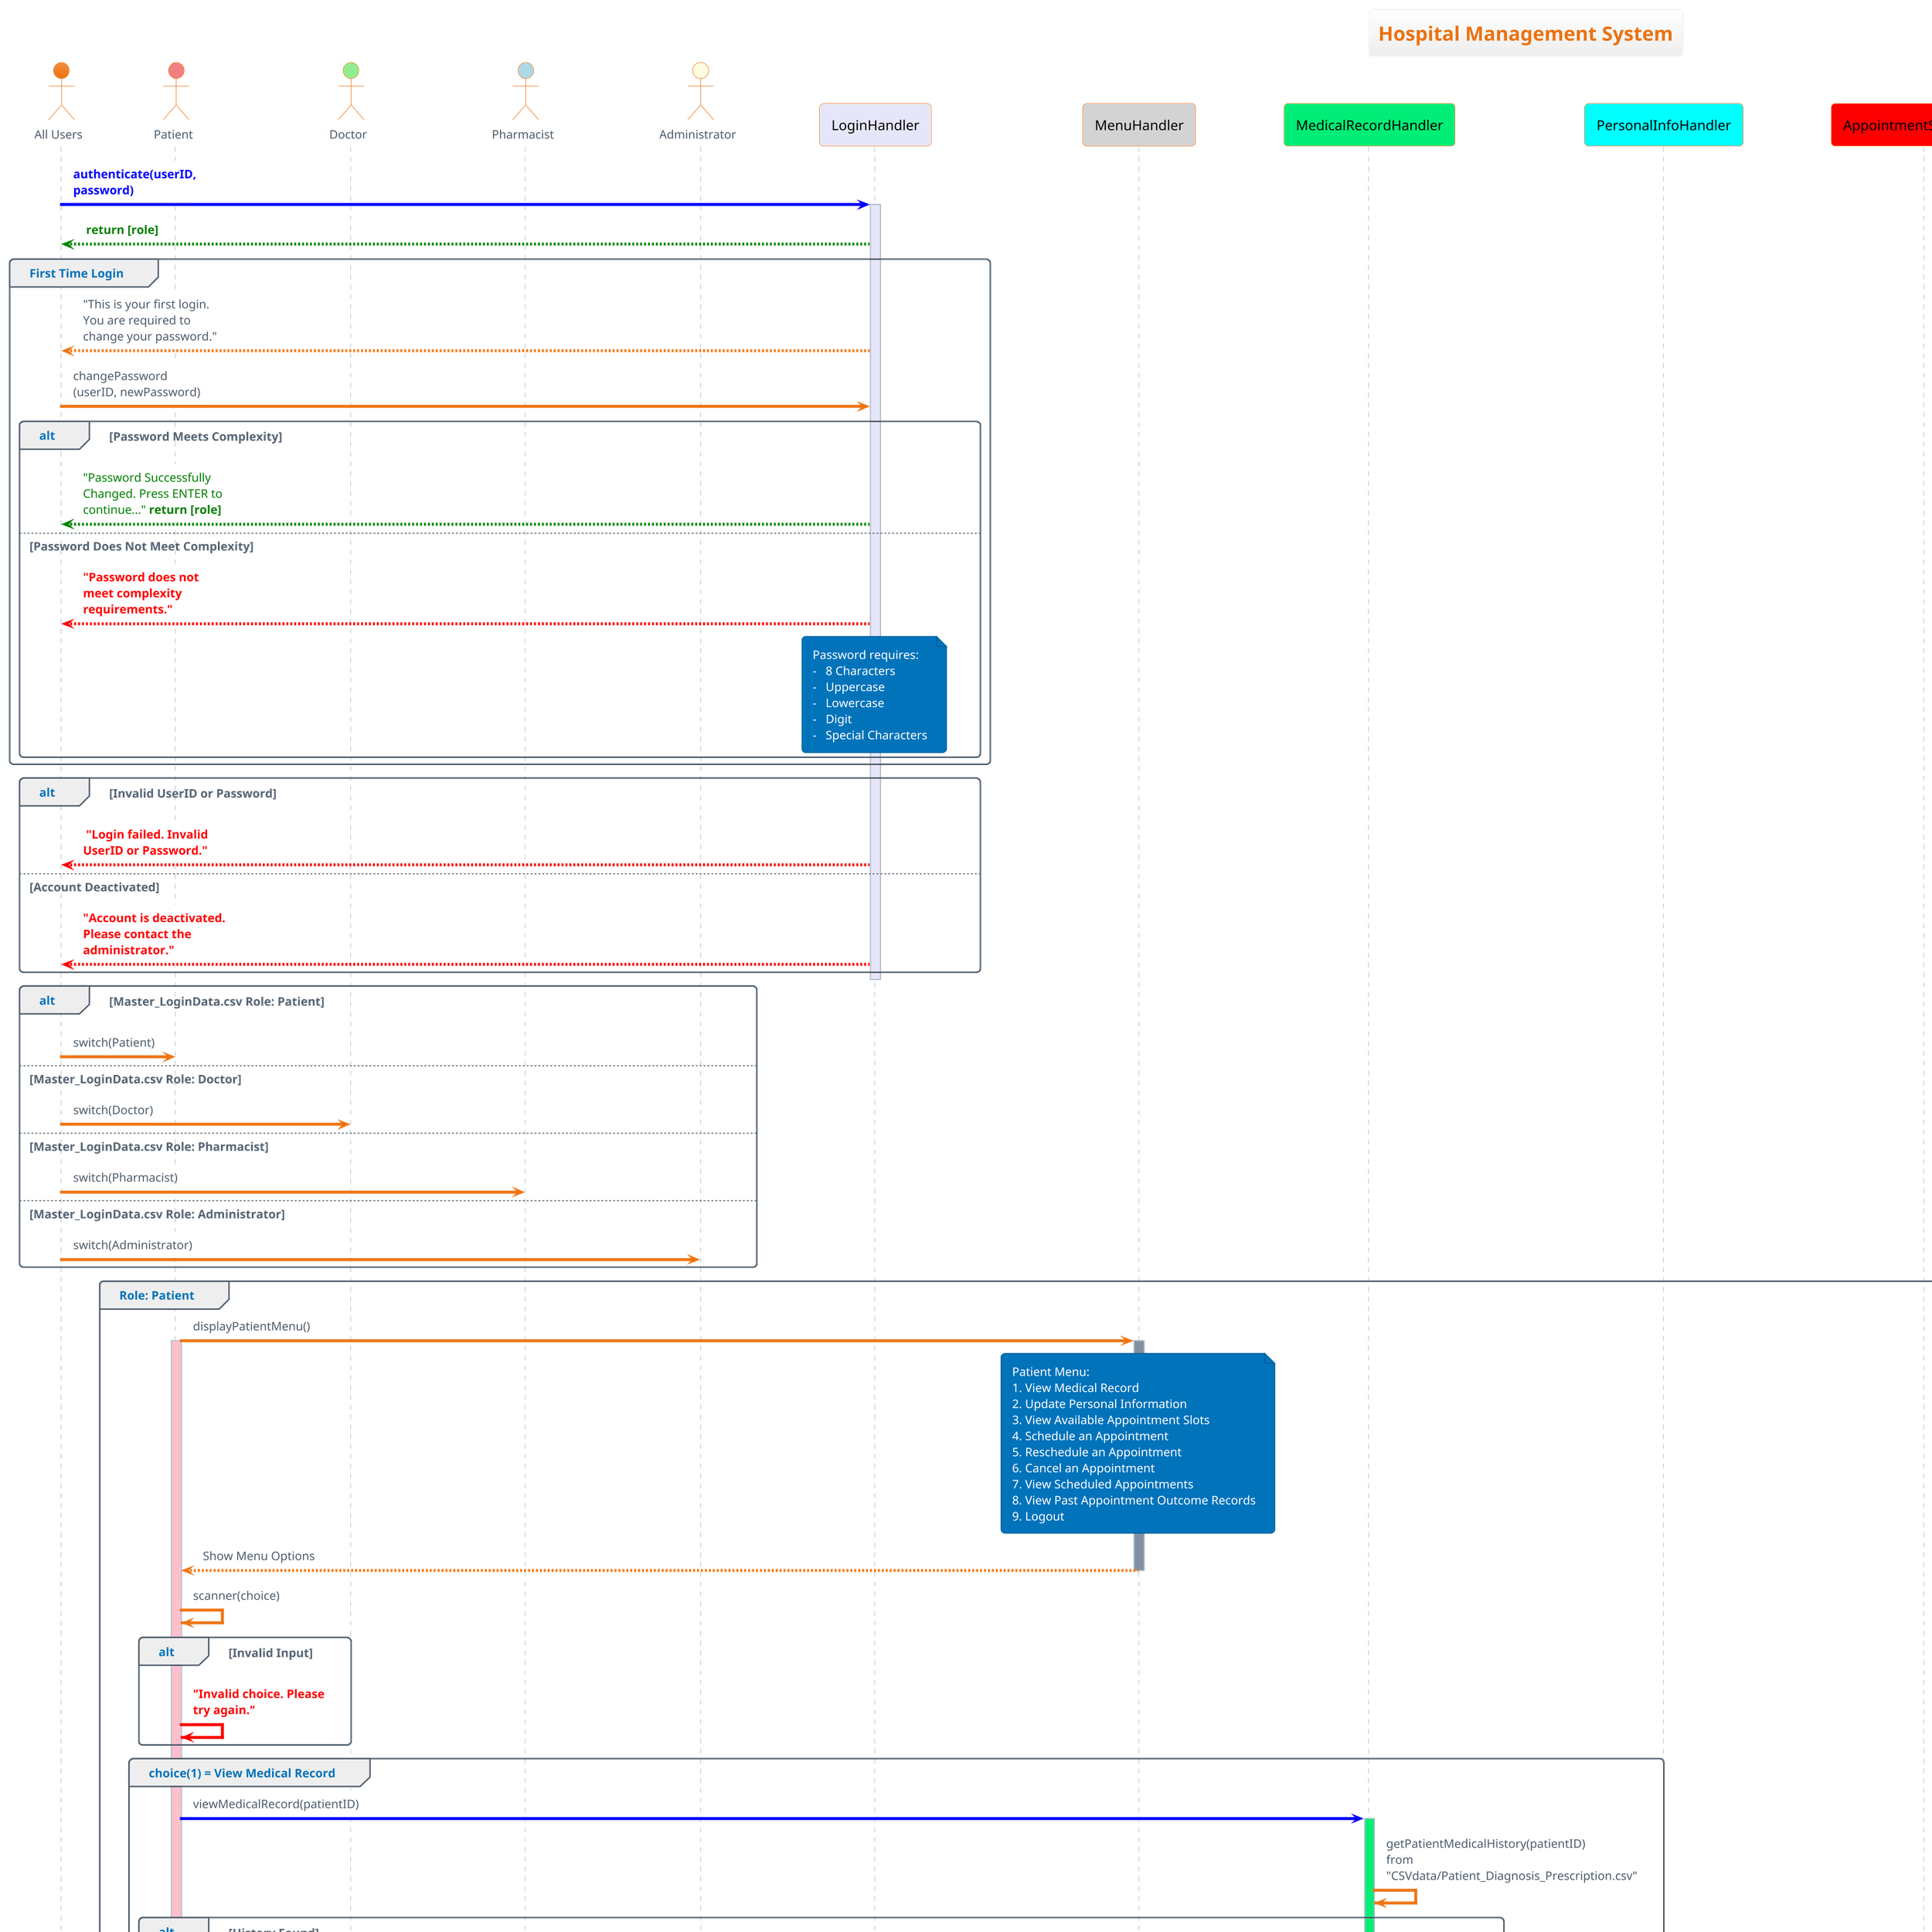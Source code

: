 @startuml
title Hospital Management System

scale 2

skinparam maxMessageSize 150
skinparam sequenceBoxPadding 10     

skinparam DefaultFontColor black
skinparam sequenceMessageBackgroundColor white
skinparam sequenceMessageFontColor black

skinparam SequenceArrowThickness 2

skinparam SequenceGroupBorderColor gray


' Set font properties for all alt/group text
skinparam sequenceGroupFontName Arial
skinparam sequenceGroupFontSize 14
skinparam sequenceGroupFontColor black
skinparam sequenceGroupBackgroundColor white



!theme aws-orange

actor "All Users" as AllUsers



actor Patient #lightCoral
actor Doctor #LightGreen
actor Pharmacist #LightBlue
actor Administrator #LightYellow

skinparam ParticipantFontColor black
skinparam ParticipantFontSize 14
skinparam ParticipantFontName Arial Black

participant LoginHandler #lavender
participant MenuHandler #lightgray
participant MedicalRecordHandler #00ee77
participant PersonalInfoHandler #aqua
participant AppointmentSlotHandler #red
participant DoctorRecordHandler #yellow
participant HospitalStaffHandler #LightBlue
participant PrescriptionHandler #LightSeaGreen


AllUsers -[#blue]> LoginHandler :  <font color=blue><b>authenticate(userID, password)
activate LoginHandler #lavender
LoginHandler --[#green]-> AllUsers : <font color=green><b> return [role]
group First Time Login
    LoginHandler --> AllUsers :"This is your first login. You are required to change your password."
    AllUsers -> LoginHandler : changePassword\n(userID, newPassword)
    alt Password Meets Complexity
        LoginHandler -[#green]-> AllUsers : <font color=green>"Password Successfully Changed. Press ENTER to continue..."<font color=green><b> return [role]
    else Password Does Not Meet Complexity
        LoginHandler -[#red]-> AllUsers : <font color=red><b>"Password does not meet complexity requirements."
        note over LoginHandler
        Password requires:
        -   8 Characters
        -   Uppercase
        -   Lowercase
        -   Digit
        -   Special Characters
        end note
    end
end

alt Invalid UserID or Password
    LoginHandler ---[#red]-> AllUsers : <font color=red><b> "Login failed. Invalid UserID or Password."
else Account Deactivated
    LoginHandler --[#red]-> AllUsers : <font color=red><b>"Account is deactivated. Please contact the administrator."
end
deactivate LoginHandler

alt Master_LoginData.csv Role: Patient
    AllUsers -> Patient: switch(Patient)
else Master_LoginData.csv Role: Doctor
    AllUsers -> Doctor: switch(Doctor)
else Master_LoginData.csv Role: Pharmacist
    AllUsers -> Pharmacist: switch(Pharmacist)
else Master_LoginData.csv Role: Administrator
    AllUsers -> Administrator: switch(Administrator)
end

group Role: Patient
    Patient -> MenuHandler : displayPatientMenu()
    activate Patient #pink
    activate MenuHandler
    note over MenuHandler
        Patient Menu:
        1. View Medical Record
        2. Update Personal Information
        3. View Available Appointment Slots
        4. Schedule an Appointment
        5. Reschedule an Appointment
        6. Cancel an Appointment
        7. View Scheduled Appointments
        8. View Past Appointment Outcome Records
        9. Logout
    end note
    MenuHandler --> Patient : Show Menu Options
    deactivate MenuHandler
    Patient -> Patient : scanner(choice)
    alt Invalid Input
    Patient -[#red]> Patient :<font color=red><b>"Invalid choice. Please try again."
    end
    group choice(1) = View Medical Record
            Patient -[#blue]> MedicalRecordHandler : viewMedicalRecord(patientID)
            activate MedicalRecordHandler #00ee77
            MedicalRecordHandler -> MedicalRecordHandler: getPatientMedicalHistory(patientID) \nfrom "CSVdata/Patient_Diagnosis_Prescription.csv"
            alt History Found
                MedicalRecordHandler -[#green]-> Patient :  <font color=green><b> displayPatientDetails(patient), displayMedicalHistory(medicalHistory)
            else No History
                MedicalRecordHandler -[#red]-> Patient :  <font color=red><b> "No past diagnosis or treatments found."
            end
            deactivate MedicalRecordHandler
    end
    group choice(2) = Update Personal Information
        Patient -[#blue]> PersonalInfoHandler : updatePersonalInformation()
        activate PersonalInfoHandler #aqua
            PersonalInfoHandler --> MedicalRecordHandler : displayPatientDetails(patient)
            activate MedicalRecordHandler #00ee77
            MedicalRecordHandler -> PersonalInfoHandler : displayPatientDetails(patient)
            deactivate MedicalRecordHandler
            PersonalInfoHandler --> Patient: display Update Personal Information menu
            group Update Email Address
                Patient -> PersonalInfoHandler: updateEmailAddress(patient,scanner)
                PersonalInfoHandler --> Patient: "Enter new email address:"
                Patient -> PersonalInfoHandler: setEmailAddress(email)
                    alt Valid Email
                        PersonalInfoHandler -> PersonalInfoHandler: saveUpdatedPatientInfo(patient)
                        PersonalInfoHandler -[#green]-> Patient:<font color=green><b>"Email address updated successfully"
                    else Invalid Email
                        PersonalInfoHandler -[#red]-> Patient:<font color=red><b>"Invalid email format. Try again."
                                note over PersonalInfoHandler
                                Email Address must
                                be in format 
                                XXX@XXX.XXX
                                end note
                    end
            end
            group Update Phone number
                Patient -[#blue]> PersonalInfoHandler: updatePhoneNumber()
                PersonalInfoHandler --> Patient: "Enter new phone number:"
                Patient -> PersonalInfoHandler: setPhoneNumber(phone)
                    alt Valid Phone Number
                        PersonalInfoHandler -> PersonalInfoHandler: saveUpdatedPatientInfo(patient)
                        PersonalInfoHandler --[#green]-> Patient: <font color=green><b>"Phone number updated successfully"
                    else Invalid Phone Number
                        PersonalInfoHandler --[#red]-> Patient:<font color=red><b>"Invalid phone number format. Try again."
                        note over PersonalInfoHandler
                                Phone Number must have:
                                -   8 Digits
                                -   Start with "8" or "9"
                        end note
                    end
            end
            Group Update Password
                Patient -[#blue]> PersonalInfoHandler: updatePassword()
                PersonalInfoHandler --> Patient: "Enter new Password (must contain at least 8 characters, including uppercase, lowercase, digit, and special character): "
                Patient -> PersonalInfoHandler: scanner(newPassword)
                PersonalInfoHandler --> LoginHandler: isValidPassword(newPassword)
                deactivate PersonalInfoHandler
                activate LoginHandler #lavender
                    alt Password Meets Complexity
                        LoginHandler -> LoginHandler: Compare oldPassword with newPassword
                        alt Non-Reused Password
                            LoginHandler -> LoginHandler: changePassword(patient.getPatientID(), newPassword())
                            LoginHandler -[#green]-> Patient: <font color=green><b>"Password updated successfully."
                        else Reused Password
                            LoginHandler -[#red]-> Patient:<font color=red><b>"New password cannot be the same as the current password."
                        end
                    else Password Does Not Meet Complexity
                        LoginHandler -[#red]-> Patient:<font color=red><b>"Password must contain at least 1 uppercase letter, 1 lowercase letter, 1 digit, 1 special character, and be at least 8 characters long."
                    deactivate LoginHandler
                end
    end
            end
        Group choice(3) = View Available Appointment
        Patient -[#blue]> AppointmentSlotHandler : viewAvailableAppointmentSlots()
        activate AppointmentSlotHandler #red
        AppointmentSlotHandler --> Patient: "Please select the Doctor ID and Date (Format: DXXX DD/MM/YY): "
        Patient -> AppointmentSlotHandler: scanner(input)
            AppointmentSlotHandler -> AppointmentSlotHandler: get Selected Doctor Availabilities
            alt Time Slot Exists
                AppointmentSlotHandler -[#green]-> Patient: <font color=green><b>Display Doctor Available Time Slots
            else No Time Slot Exists
                AppointmentSlotHandler -[#red]-> Patient:<font color=red><b>"No time slots available for selected date"
            end
        alt Invalid Input
            AppointmentSlotHandler -[#red]-> Patient:<font color=red><b>"Invalid input format. Please use DXXX DD/MM/YY format."
        end      
        alt No Available Appointment Slots
            AppointmentSlotHandler -[#red]-> Patient:<font color=red><b>"No available appointment slots found."
        end
        deactivate AppointmentSlotHandler #red
        end
        
        group choice(4) = Schedule an Appointment
            Patient -[#blue]> AppointmentSlotHandler : scheduleAppointment()
            activate AppointmentSlotHandler #red
            alt No Available Appointment Slots
                AppointmentSlotHandler -[#red]-> Patient:<font color=red><b>"No available appointment slots found."
            end
            AppointmentSlotHandler --> Patient: "Please select the Doctor ID and Date (Format: DXXX DD/MM/YY): "
            Patient -> AppointmentSlotHandler: scanner(input)
            AppointmentSlotHandler -> AppointmentSlotHandler: doctorAvailabilities.get(selectedDoctorID)
            AppointmentSlotHandler --> Patient: Show Time Slots of Selected Doctor
            alt Invalid Input Format
                AppointmentSlotHandler -[#red]-> Patient:<font color=red><b>"Invalid input format. Please use DXXX DD/MM/YY format."
            end                
            alt No Time Slots
                AppointmentSlotHandler -[#red]-> Patient:<font color=red><b>"No time slots available for selected date"
            end
            Patient -> AppointmentSlotHandler: selectedSlot
            AppointmentSlotHandler -> AppointmentSlotHandler: saveAppointment\n(patient, selectedDoctorID, confirmedTimeSlot)
            AppointmentSlotHandler -> AppointmentSlotHandler: updateDoctorAvailability\n(selectedDoctorID, selectedDate, confirmedTimeSlot)
            AppointmentSlotHandler -[#green]-> Patient: <font color=green><b>"Appointment scheduled successfully"
            alt Invalid Selection
                AppointmentSlotHandler -[#red]-> Patient:<font color=red><b>"Invalid selection. Returning to the main menu..."
            end
            deactivate AppointmentSlotHandler #red
        end

        group choice(5) = Reschedule an Appointment
            Patient -[#blue]> AppointmentSlotHandler : rescheduleAppointment()
            activate AppointmentSlotHandler #red
            alt No Available Appointment Slots
                AppointmentSlotHandler -[#red]-> Patient:<font color=red><b>"No available appointment slots found."
            end
            AppointmentSlotHandler --> Patient: "Enter the Appointment ID you want to reschedule: "
            Patient -> AppointmentSlotHandler: scanner(selectedAppointment)
            alt Invalid Input
                AppointmentSlotHandler -[#red]-> Patient:<font color=red><b>"Invalid Appointment ID."
            end
            AppointmentSlotHandler -> AppointmentSlotHandler: doctorAvailabilities.get(selectedDoctorID)
            AppointmentSlotHandler --> Patient: "Select a time slot number to reschedule:"
            alt No Time Slots
                AppointmentSlotHandler -[#red]-> Patient:<font color=red><b>"No time slots available for selected date"
            end
            alt Invalid Input Format
                AppointmentSlotHandler -[#red]-> Patient:<font color=red><b>"Invalid input format. Please use DXXX DD/MM/YY format."
            end                
            Patient -> AppointmentSlotHandler: scanner(selectedAppointment)
            alt Invalid Selection
                AppointmentSlotHandler -[#red]-> Patient:<font color=red><b>"Invalid selection. Returning to the main menu..."
            end
            AppointmentSlotHandler -> AppointmentSlotHandler: updateAppointment\n(appointmentID...)
            AppointmentSlotHandler -> AppointmentSlotHandler: updateDoctorAvailability\n(oldDoctorIDs...)
            AppointmentSlotHandler -> AppointmentSlotHandler: updateDoctorAvailability\n(selectedDoctorID...)
            AppointmentSlotHandler -[#green]-> Patient: <font color=green><b>"Appointment scheduled successfully"
            deactivate AppointmentSlotHandler #red
        end
        
        group choice(6) = Cancel an Appointment
            Patient -[#blue]> AppointmentSlotHandler : cancelAppointment()
            activate AppointmentSlotHandler #red
            AppointmentSlotHandler --> Patient: "Enter the Appointment ID you want to cancel: "
            Patient -> AppointmentSlotHandler: scanner(selectedAppointment)
            alt Invalid Input
                AppointmentSlotHandler -[#red]-> Patient:<font color=red><b>"Invalid Appointment ID."
            end
            AppointmentSlotHandler -> AppointmentSlotHandler: updateAppointmentCancellation\n(appointmentID...)
            AppointmentSlotHandler -> AppointmentSlotHandler: updateDoctorAvailability\n(oldDoctorIDs...)
            AppointmentSlotHandler -[#green]-> Patient: <font color=green><b>"Appointment cancelled successfully"
            deactivate AppointmentSlotHandler #red
        end
    

        group choice(7) = View Scheduled Appointment
            Patient -[#blue]> AppointmentSlotHandler : viewAppointments()
            activate AppointmentSlotHandler #red
            alt Appointments Empty
                AppointmentSlotHandler -[#red]-> Patient:<font color=red><b> "No upcoming appointments found for patient: [patientUserName]"
            end
            AppointmentSlotHandler -[#green]-> Patient: <font color=green><b>Display Appointments
            deactivate AppointmentSlotHandler #red
        end
        group choice(8) = View Past Appointment Outcome
        Patient -[#blue]> AppointmentSlotHandler : viewAllAppointmentsAndOutcomes(Scanner, Patient)
        activate AppointmentSlotHandler #red
        AppointmentSlotHandler -[#green]-> Patient: <font color=green><b>displayAppointmentList(upcoming,cancelled,completed)
        deactivate AppointmentSlotHandler #red
        end

        group choice(9) = Logout
        Patient -[#blue]> LoginHandler : logout(userID, "Patient")
        activate LoginHandler #lavender
        LoginHandler --> Patient : "Logging Out..."
        deactivate LoginHandler
        end
        end
        Patient --> AllUsers: Logged Out
        deactivate Patient

        deactivate PersonalInfoHandler #aqua





Group Role: Doctor
    Doctor -> MenuHandler : displayDoctorMenu()
    activate Doctor #LightGreen
    activate MenuHandler
    note over MenuHandler
        Doctor Menu:
        1. View Patient Medical Records
        2. Update Patient Medical Records
        3. View Personal Schedule
        4. Set Availability for Appointments
        5. Accept or Decline Appointment Requests
        6. View Upcoming Appointments
        7. Record Appointment Outcome
        8. Logout
    end note
    MenuHandler --> Doctor : Show Menu Options
    deactivate MenuHandler
    Doctor -> Doctor : scanner(choice)
    alt Invalid Input
        Doctor -[#red]> Doctor :<font color=red><b>"Invalid choice. Please try again."
    end
    group choice(1) = View Patient Medical Record
        Doctor -[#blue]> DoctorRecordHandler : viewAllPatientsUnderCare(doctorID)
        activate DoctorRecordHandler #yellow
        DoctorRecordHandler --> MedicalRecordHandler: get patientIDs with doctorID
        activate MedicalRecordHandler #00ee77
        MedicalRecordHandler -> DoctorRecordHandler: patientsUnderCare()
        deactivate MedicalRecordHandler #00ee77
        alt patientsUnderCare Empty
            DoctorRecordHandler -[#red]> Doctor :<font color=red><b>"No patients found under the care of Doctor ID: [doctorID]"
        end
        DoctorRecordHandler -[#green]> Doctor :<font color=green><b>patientsUnderCare()
        deactivate DoctorRecordHandler #yellow
    end

    group choice(2) = Update Patient Medical Record
        Doctor -[#blue]> DoctorRecordHandler : updatePatientMedicalRecord(userID, Scanner)
        activate DoctorRecordHandler #yellow
        DoctorRecordHandler --> Doctor: "Please insert the Patient ID to update the medical information:"
        Doctor -> DoctorRecordHandler: scanner(patientID)
        alt Invalid PatientID
            DoctorRecordHandler -[#red]> Doctor :<font color=red><b>"Invalid Patient ID Format. Please use PXXXX where X is a digit."
        end
        DoctorRecordHandler --> MedicalRecordHandler: getPatientMedicalHistory(patientID)
        activate MedicalRecordHandler #00ee77
        MedicalRecordHandler -> Doctor: history
        alt Empty Medical Records
            MedicalRecordHandler -[#red]> Doctor :<font color=red><b>"No medical records found for Patient ID: [patientID]"
        end
        deactivate MedicalRecordHandler #00ee77
        DoctorRecordHandler --> Doctor: history, "Enter Appointment ID to update: "
        Doctor -> DoctorRecordHandler: scanner(appointmentID)
        alt Invalid appointmentID
            DoctorRecordHandler -[#red]> Doctor :<font color=red><b>"Invalid Appointment ID format. Please use APXXX where X is a digit.
        end
        DoctorRecordHandler --> MedicalRecordHandler: MedicalHistory record(appointmentID)
        activate MedicalRecordHandler #00ee77
        alt No Matching Appointment Found
            MedicalRecordHandler -[#red]> Doctor :<font color=red><b>"No matching appointment found."
        end
        MedicalRecordHandler -> DoctorRecordHandler: recordToUpdate
        deactivate MedicalRecordHandler #00ee77
        DoctorRecordHandler --> Doctor: "Choose an option"
        Doctor -> DoctorRecordHandler: scanner(option)

        alt Invalid Input
            Doctor -[#red]-> DoctorRecordHandler :<font color=red><b> "Invalid Input"
        end

        Group 1. Update Type of Service
            DoctorRecordHandler --> Doctor: "Available Type of Services:"
            Doctor -> DoctorRecordHandler: scanner(newService)
            alt Invalid Service Type
                    DoctorRecordHandler -[#red]-> Doctor :<font color=red><b>"Invalid Type of Service. Please choose from the available options.""
            end
            DoctorRecordHandler -> DoctorRecordHandler: updateMedicalRecordInCSV()
            DoctorRecordHandler -[#green]-> Doctor :<font color=green><b>"Medical record updated successfully"
        end
        Group 2. Update Diagnosis
            DoctorRecordHandler --> Doctor: "Enter new Diagnosis"
            Doctor -> DoctorRecordHandler: scanner(newDiagnosis)
            alt Invalid Diagnosis
                DoctorRecordHandler -[#red]-> Doctor :<font color=red><b>"Invalid input for Diagnosis. Only letters and spaces are allowed."
            end
            DoctorRecordHandler -> DoctorRecordHandler: updateMedicalRecordInCSV()
            DoctorRecordHandler -[#green]-> Doctor :<font color=green><b>"Medical record updated successfully"
        end
        Group 3. Update Treatment
            DoctorRecordHandler --> Doctor: "Enter new Treatment"
            Doctor -> DoctorRecordHandler: scanner(newTreatment)
            alt Invalid Treatment
                DoctorRecordHandler -[#red]-> Doctor :<font color=red><b>"Invalid input for Treatment. Only letters and spaces are allowed."
            end
            DoctorRecordHandler -> DoctorRecordHandler: updateMedicalRecordInCSV()
            DoctorRecordHandler -[#green]-> Doctor :<font color=green><b>"Medical record updated successfully"
        end
        Group 4. Update Case Notes
            DoctorRecordHandler --> Doctor: "Enter new Case Notes"
            Doctor -> DoctorRecordHandler: scanner(newCaseNotes)
            DoctorRecordHandler -> DoctorRecordHandler: updateMedicalRecordInCSV()
            DoctorRecordHandler -[#green]-> Doctor :<font color=green><b>"Medical record updated successfully"
        end
        deactivate DoctorRecordHandler
        end
    

    group choice(3) = View Personal Schedule
        Doctor -[#blue]> DoctorRecordHandler : viewDoctorAvailability(userID)
        activate DoctorRecordHandler #yellow
        alt availabilityMap Empty
            DoctorRecordHandler -[#red]-> Doctor :<font color=red><b>"No available time slots found for Doctor ID: [doctorID]"
        end
        DoctorRecordHandler -[#green]-> Doctor :<font color=green><b>"[doctorID] Availability"
        deactivate DoctorRecordHandler #yellow
    end

    group choice(4) = Set Availability for Appointments
        Doctor -[#blue]> DoctorRecordHandler : setDoctorAvailability(userID, Scanner)
        activate DoctorRecordHandler #yellow
        DoctorRecordHandler --> Doctor: "Enter the date of availability (dd/MM/yy): "
        Doctor -> DoctorRecordHandler: scanner(dateInput)
        alt Invalid dateInput
            DoctorRecordHandler -[#red]-> Doctor :<font color=red><b>"Invalid date format. Please use dd/MM/yy."
        end
        DoctorRecordHandler --> Doctor: "Enter the time range (e.g., 1100 - 1800): "
        Doctor -> DoctorRecordHandler: scanner(timeRangeInput)
        alt Invalid timeRangeInput
            DoctorRecordHandler -[#red]-> Doctor :<font color=red><b>"Invalid time range format. Please enter a valid range."
        end
        DoctorRecordHandler -[#green]-> Doctor:<font color=green><b>"Availability set successfully for [date]"
        deactivate DoctorRecordHandler #yellow
    end

    group choice(5) = Accept or Decline Appointment Requests
        Doctor -[#blue]> DoctorRecordHandler : approveOrDisapproveAppointments(userID, Scanner)
        activate DoctorRecordHandler #yellow
        alt pendingAppointments Empty
            DoctorRecordHandler -[#red]-> Doctor :<font color=red><b>"No pending appointments found for Doctor ID: [doctorID]"
        end
        DoctorRecordHandler --> Doctor: "Select Appointment ID to approve/decline"
        Doctor -> DoctorRecordHandler: scanner(selectedAppointmentID)
        alt Invalid appointmentID
            DoctorRecordHandler -[#red]-> Doctor :<font color=red><b>"Invalid Appointment ID selected."
        end
        DoctorRecordHandler --> Doctor: "Do you want to approve this appointment(y/n)"
        Doctor -> DoctorRecordHandler: decision
        alt Invalid Decision
            DoctorRecordHandler -[#red]-> Doctor :<font color=red><b>"Invalid decision. Please enter 'y' for approve or 'n' for decline."
        end
        group Approve Appointment
            DoctorRecordHandler -> DoctorRecordHandler: updateAppointmentStatus\n(selectedAppointmentID, confirmed)
            DoctorRecordHandler -[#green]-> Doctor:<font color=green><b> "Appointment confirmed successfully"
        end
        group Decline Appointment
            DoctorRecordHandler -> DoctorRecordHandler: updateAppointmentStatus\n(selectedAppointmentID, cancelled)
            DoctorRecordHandler -[#green]-> Doctor:<font color=green><b>"Appointment declined and slot made available again."
        end
        deactivate DoctorRecordHandler #yellow
    end

    group choice(6) = View Upcoming Appointments
        Doctor -[#blue]> AppointmentSlotHandler : viewUpcomingAppointments(userID)
        activate AppointmentSlotHandler #red
        alt Appointments Empty
            AppointmentSlotHandler -[#red]-> Doctor :<font color=red><b>"No upcoming appointments found for Patient: [patientID]"
        end
        AppointmentSlotHandler --> Doctor: appointment(patientID)
        deactivate AppointmentSlotHandler #red
    end

    group choice(7) = Record Appointment Outcome
        Doctor -[#blue]> AppointmentSlotHandler : recordAppointmentOutcome(userID, Scanner)
        activate AppointmentSlotHandler #red
        alt Appointments Empty
            AppointmentSlotHandler -[#red]-> Doctor :<font color=red><b>"No upcoming appointments found for Doctor ID: [doctorID]"
        end
        AppointmentSlotHandler --> Doctor: "Select an Appointment ID: "
        Doctor -> AppointmentSlotHandler: scanner(selectedAppointmentID)
        AppointmentSlotHandler --> Doctor: "Are you sure you want to edit this(Yes/No)"
        Doctor -> AppointmentSlotHandler: scanner(confirmation)
        alt confirmation = No
            AppointmentSlotHandler -[#green]-> Doctor:<font color=green><b>"Operation cancelled."
        else confirmation = Yes
            AppointmentSlotHandler --> Doctor: "Enter Diagnosis"
            Doctor -> AppointmentSlotHandler: scanner(diagnosis)
            AppointmentSlotHandler --> Doctor: "Enter Treatment"
            Doctor -> AppointmentSlotHandler: scanner(treatment)
            AppointmentSlotHandler -> AppointmentSlotHandler: loadMedicines()
            alt Medicines Empty
                AppointmentSlotHandler -[#red]-> Doctor :<font color=red><b>"No available medicines found."
            end
            AppointmentSlotHandler --> Doctor: "Enter Prescription (choose from the list): "
            Doctor -> AppointmentSlotHandler: scanner(prescription)
            AppointmentSlotHandler --> Doctor: "Enter Quantity"
            Doctor -> AppointmentSlotHandler: scanner(quantityInput)
            AppointmentSlotHandler --> Doctor: "Enter Case Notes:"
            Doctor -> AppointmentSlotHandler: scanner(caseNotes)
            AppointmentSlotHandler --> Doctor: "Enter Type of Service:"
            Doctor -> AppointmentSlotHandler: scanner(typeOfService)
            AppointmentSlotHandler -> AppointmentSlotHandler: appendDiagnosisToCSV, updateAppointmentOutcome
            AppointmentSlotHandler -[#green]-> Doctor:<font color=green><b>"Appointment outcome recorded successfully."
        end
        deactivate AppointmentSlotHandler #red
    end

    group choice(8) = Logout
        Doctor -[#blue]> LoginHandler : logout(userID, "Doctor")
        activate LoginHandler #lavender
        LoginHandler -[#green]-> Doctor :<font color=green><b>"Logging Out..."
        deactivate LoginHandler
        end
end
        Doctor --> AllUsers: Logged Out
        deactivate Doctor






Group Role: Pharmacist
    Pharmacist -> MenuHandler : displayPharmacistMenu()
    activate Pharmacist #LightBlue
    activate MenuHandler
    note over MenuHandler
    Pharmacist Menu:
    1. View Appointment Outcome Record
    2. Update Prescription Status
    3. View Medication Inventory
    4. Submit Replenishment Request
    5. Logout
    end note
    MenuHandler --> Pharmacist : Show Menu Options
    deactivate MenuHandler
        Pharmacist -> Pharmacist : scanner(choice)
        
        alt Invalid Input
            Pharmacist -[#red]-> Pharmacist :<font color=red><b>"Invalid choice. Please try again."
        end
        
        group choice(1) = View Pending Prescriptions
            Pharmacist -[#blue]> PrescriptionHandler : viewPendingPrescriptions()
            activate PrescriptionHandler #LightSeaGreen
            PrescriptionHandler -> PrescriptionHandler : readPendingPrescriptionsFromCSV\n("data/Patient_Diagnosis_Prescription.csv") 
            
            alt No Prescriptions Found
                PrescriptionHandler -[#red]-> Pharmacist :<font color=red><b>"No pending or dispensed prescriptions found."
            end
                PrescriptionHandler -[#green]> Pharmacist :<font color=green><b>pendingPrescriptions()
                loop For Each Pending Prescription
                    PrescriptionHandler -> PrescriptionHandler : displayPrescriptionDetails(prescription)
                end
            deactivate PrescriptionHandler
        end

        group choice(2) = Update Prescription Status
            Pharmacist -[#blue]> PrescriptionHandler : updatePrescriptionStatus(scanner)
            activate PrescriptionHandler #LightSeaGreen
            PrescriptionHandler -> PrescriptionHandler : FileReader("data/Patient_Diagnosis_Prescription.csv")
            PrescriptionHandler --> Pharmacist : Display pendingPescriptions()
            PrescriptionHandler --> Pharmacist : "Enter the Appointment ID to dispense: "
            Pharmacist -> PrescriptionHandler: scanner(appointmentID)
            PrescriptionHandler --> Pharmacist: "Do you want to dispense this medication(Yes/No): "
            Pharmacist -> PrescriptionHandler: scanner(confirmation)
            alt confirmation = No
                PrescriptionHandler -[#green]-> Pharmacist :<font color=green><b>"Dispensing cancelled."
            end                
                alt Insufficient Medicine Stock
                    PrescriptionHandler -[#red]-> Pharmacist :<font color=red><b>"Fail to dispense medication. Insufficient stock."
                end
                    PrescriptionHandler -[#green]-> Pharmacist :<font color=green><b>"Medication dispensed successfully."
            deactivate PrescriptionHandler
        end

        group choice(3) = View Medicine Stock
            Pharmacist -[#blue]> PrescriptionHandler : viewMedicineStock(prescriptionName, quantityRequested)
            activate PrescriptionHandler #LightSeaGreen
            PrescriptionHandler -> PrescriptionHandler : FileReader("data/Medicine_Stock.csv")
            PrescriptionHandler -> PrescriptionHandler : Check medicineStock().isEmpty
            
            alt Insufficient Medicine Stock
                PrescriptionHandler -[#red]-> Pharmacist :<font color=red><b>"Not enough stock for [prescriptionName]."
            end
                PrescriptionHandler -> PrescriptionHandler : updateMedicineStock(prescriptionName, quantityRequested)
                PrescriptionHandler -[#green]> Pharmacist :<font color=green><b>"Stock updated successfully."
            
            deactivate PrescriptionHandler 
        end

        group choice(4) = Submit Replenishment Request
            Pharmacist -[#blue]> PrescriptionHandler : submitReplenishmentRequest(scanner, staffID)
            activate PrescriptionHandler #LightSeaGreen
            PrescriptionHandler -> PrescriptionHandler : viewMedicineStock()
            PrescriptionHandler -> PrescriptionHandler : getAvailableMedicines()

            alt No Available Medicine
                PrescriptionHandler -[#red]-> Pharmacist :<font color=red><b>"No medicines available for replenishment."
            end
                PrescriptionHandler --> Pharmacist :display Available Medicine, "Enter the Medicine Name: "
            Pharmacist -> PrescriptionHandler : scanner(medicineName)

            alt Invalid medicineName
                PrescriptionHandler -[#red]-> Pharmacist :<font color=red><b>"Invalid medicine name. Please select from the available medicines listed above."
            end
                PrescriptionHandler --> Pharmacist :"Enter the quantity to request: "
            

            Pharmacist -> PrescriptionHandler : scanner(requestedQuantity)
            PrescriptionHandler -> PrescriptionHandler : submitReplenishmentRequest(requestedQuantity)
            
            alt Invalid Quantity
                PrescriptionHandler -[#red]-> Pharmacist :<font color=red><b>"Invalid input for quantity. Please enter a number."
            end
                PrescriptionHandler -> PrescriptionHandler : writeReplenishmentRequest(medicineName, requestedQuantity, staffId)
                PrescriptionHandler -[#green]> Pharmacist :<font color=green><b>"Replenishment request for " + medicineName + " has been recorded successfully."
            
            deactivate PrescriptionHandler
        end

        group choice(5) = Logout
            Pharmacist -[#blue]> LoginHandler : logout(userID, "Pharmacist")
            activate LoginHandler #lavender
            LoginHandler --> Pharmacist : "Logging Out..."
            deactivate LoginHandler
            end
            end
            Pharmacist --> AllUsers : Logged Out
            deactivate Pharmacist


Group Role: Administrator
    Administrator -> MenuHandler : displayAdministratorMenu()
    activate Administrator #LightYellow
    activate MenuHandler
    note over MenuHandler
    Administrator Menu:
    1. View and Manage Hospital Staff
    2. View Appointments details
    3. View and Manage Medication Inventory
    4. Approve Replenishment Requests
    5. View Login Logs File
    6. Logout
    end note
    MenuHandler --> Administrator : Show Menu Options
    deactivate MenuHandler
    Administrator -> Administrator : scanner(choice)
    alt Invalid Input
        Administrator -[#red]-> Administrator :<font color=red><b>"Invalid choice. Please try again."
    end
    group choice(1) = View and Manage Hospital Staff
        Administrator -[#blue]> HospitalStaffHandler: manageStaffMenu(scanner)
        activate HospitalStaffHandler #LightBlue
        Group choice(1) = View Hospital Staff
            HospitalStaffHandler -> HospitalStaffHandler:displayStaffCategory\n("Doctor", doctors);
            HospitalStaffHandler -> HospitalStaffHandler:displayStaffCategory\n("Pharmacist", pharmacists);
            HospitalStaffHandler -> HospitalStaffHandler:displayStaffCategory\n("Administrator", administrators);
            HospitalStaffHandler -[#green]-> Administrator:<font color=green><b>viewHospitalStaff()
        end
        Group choice(2) = Add Hospital Staff
            HospitalStaffHandler --> Administrator: "Add New Hospital Staff"
            loop until Complete
                Administrator -> HospitalStaffHandler: scanner(staffData)
                note over Administrator
                Validation for: 
                Full Name
                Role
                Gender
                Age
                Email
                Contact Number
                end note
                HospitalStaffHandler -[#green]-> Administrator:<font color=green><b>Confirmation
            end
        end
        Group choice(3) = Update Hospital Staff
            HospitalStaffHandler -> HospitalStaffHandler:displayStaffCategory\n("Doctor", doctors);
            HospitalStaffHandler -> HospitalStaffHandler:displayStaffCategory\n("Pharmacist", pharmacists);
            HospitalStaffHandler -> HospitalStaffHandler:displayStaffCategory\n("Administrator", administrators);
            HospitalStaffHandler --> Administrator: "Choose an Option"
            Administrator -> HospitalStaffHandler: scanner(choice)
            Group choice(1) = Update Staff Email Address
                HospitalStaffHandler --> Administrator: "Enter the Staff ID to update email: "
                Administrator -> HospitalStaffHandler: scanner(staffID)
                alt Invalid staffID
                    HospitalStaffHandler -[#red]-> Administrator :<font color=red><b>"Error: Staff ID " + staffID + " not found."
                end
                HospitalStaffHandler --> Administrator: "Enter new Email Address: "
                Administrator -> HospitalStaffHandler: scanner(newEmail)
                alt Invalid Email Format
                    HospitalStaffHandler -[#red]-> Administrator :<font color=red><b>"Invalid email format. Must be in format XXX@XXX.XXX"
                end
                HospitalStaffHandler -[#green]-> Administrator:<font color=green><b>"Email updated successfully for Staff ID: [staffID]"
                
            end
            Group choice(2) = Update Staff Contact Number
                HospitalStaffHandler --> Administrator: "Enter the Staff ID to update contact number: "
                Administrator -> HospitalStaffHandler: scanner(staffID)
                alt Invalid staffID
                    HospitalStaffHandler -[#red]-> Administrator :<font color=red><b>"Error: Staff ID " + staffID + " not found."
                end
                HospitalStaffHandler --> Administrator: "Enter new Contact Number: "
                Administrator -> HospitalStaffHandler: scanner(newContact)
                alt Invalid Contact Number
                    HospitalStaffHandler -[#red]-> Administrator :<font color=red><b>"Contact number must be 8 digits and start with 8 or 9"
                end
                HospitalStaffHandler -[#green]-> Administrator:<font color=green><b>"Contact Number updated successfully for Staff ID: [staffID]"
            end
            Group choice(3) = Update Password
                HospitalStaffHandler --> Administrator: "Enter the Staff ID to update password: "
                Administrator -> HospitalStaffHandler: scanner(staffID)
                alt Invalid staffID
                    HospitalStaffHandler -[#red]-> Administrator :<font color=red><b>"Error: Staff ID " + staffID + " not found."
                end
                HospitalStaffHandler --> Administrator: "Enter new Password (must contain at least 8 characters, including uppercase, lowercase, digit, and special character): "
                Administrator -> HospitalStaffHandler: scanner(newPassword)
                HospitalStaffHandler -> LoginHandler: isValidPassword
                activate LoginHandler #lavender
                note over LoginHandler
                Password requires:
                -   8 Characters
                -   Uppercase
                -   Lowercase
                -   Digit
                -   Special Characters
                end note
                LoginHandler -> HospitalStaffHandler: return isValidPassword
                deactivate LoginHandler
                alt Invalid Password
                    HospitalStaffHandler -[#red]-> Administrator :<font color=red><b>"Password does not meet complexity requirements.""
                end
                HospitalStaffHandler -[#green]-> Administrator:<font color=green><b>"Password updated successfully for Staff ID: " + staffID
            end
            Group choice(4) = Return to Main Menu
                HospitalStaffHandler -[#green]-> Administrator:<font color=green><b>Return to Main Menu
            end
        end
        Group choice(4) = Delete Hospital Staff
            HospitalStaffHandler --> Administrator: "Enter the Staff ID to deactivate: "
                Administrator -> HospitalStaffHandler: scanner(staffID)
                alt Invalid staffID
                    HospitalStaffHandler -[#red]-> Administrator :<font color=red><b>"Error: Staff ID " + staffID + " not found."
                end
                HospitalStaffHandler --> Administrator: "Are you sure you want to deactivate Staff ID " + staffID + "(Y/N): "
                Administrator -> HospitalStaffHandler: scanner(confirmation)
                alt confirmation = N
                    HospitalStaffHandler -[#green]-> Administrator:<font color=green><b>"Deactivation Canceled."
                end
                HospitalStaffHandler --> Administrator: "Enter your administrator ID for confirmation: "
                Administrator -> HospitalStaffHandler: scanner(adminID)
                HospitalStaffHandler --> Administrator: "Enter your administrator password for confirmation: "
                Administrator -> HospitalStaffHandler: scanner(adminPassword)
                HospitalStaffHandler -> LoginHandler: authenticate(adminID,adminPassword)
                activate LoginHandler #lavender
                LoginHandler -> HospitalStaffHandler: return adminRole
                deactivate LoginHandler
                alt Incorrect Credentials
                    HospitalStaffHandler -[#red]-> Administrator:<font color=red><b>"Incorrect Password. Deactivation aborted."
                end
                HospitalStaffHandler -[#green]-> Administrator:<font color=green><b>"Staff ID " + staffID + " has been deactivated successfully."
        end
        Group choice(5) = Return to Main Menu
            HospitalStaffHandler -[#green]-> Administrator:<font color=green><b>return
        end
        deactivate HospitalStaffHandler
    end
    group choice(2) = View Appointments details
        Administrator -[#blue]> AppointmentSlotHandler: viewAllAppointmentsAndOutcomesForAdmin()
        activate AppointmentSlotHandler #red
        AppointmentSlotHandler -> AppointmentSlotHandler: displayAppointmentListForAdmin\n(upcomingAppointments);
        AppointmentSlotHandler -> AppointmentSlotHandler: displayAppointmentListForAdmin\n(cancelledAppointments);
        AppointmentSlotHandler -> AppointmentSlotHandler: displayCompletedAppointmentsForAdmin\n(completedAppointments);
        AppointmentSlotHandler -[#green]-> Administrator:<font color=green><b>Display Appointments and Outcomes for Admin
        deactivate AppointmentSlotHandler
    end

    group choice(3) = View and Manage Medication Inventory
        Administrator -[#blue]> PrescriptionHandler: viewMedicineStock()
        activate PrescriptionHandler #LightSeaGreen
        PrescriptionHandler --> Administrator: Display Medicine Stock
        Administrator -> PrescriptionHandler: viewAllMedicineRequests()
        PrescriptionHandler -[#green]-> Administrator:<font color=green><b>Display Medicine Requests
        deactivate PrescriptionHandler
    end
    group choice(4) = Approve Replenishment Requests
        Administrator -[#blue]> PrescriptionHandler: viewMedicineStock()
        activate PrescriptionHandler #LightSeaGreen
        PrescriptionHandler --> Administrator: Display Medicine Stock
        Administrator -> PrescriptionHandler: approveReplenishmentRequests()
        PrescriptionHandler --> Administrator:"Enter the number of request to approve: "
        Administrator -> PrescriptionHandler: scanner(selection)
        alt Invalid Input
            PrescriptionHandler -[#red]-> Administrator:<font color=red><b>"Invalid input. Operation Cancelled"
        end
        PrescriptionHandler -[#green]-> Administrator:<font color=green><b>"Updated stock for %s. New stock: %d%n", medicineName, newStock
        deactivate PrescriptionHandler

    end
    group choice(5) = View Login Logs File
        Administrator -[#blue]> LoginHandler: viewLoginActivity()
        activate LoginHandler #lavender
        LoginHandler  -[#green]-> Administrator:<font color=green><b>Prints Login Activity
        deactivate LoginHandler
    end
    group choice(6) = Logout
    Administrator -[#blue]> LoginHandler : logout(userID, "Administrator")
            activate LoginHandler #lavender
            LoginHandler --> Administrator : "Logging Out..."
            deactivate LoginHandler
    end
    end
            Administrator --> AllUsers : Logged Out
            deactivate Administrator


@enduml